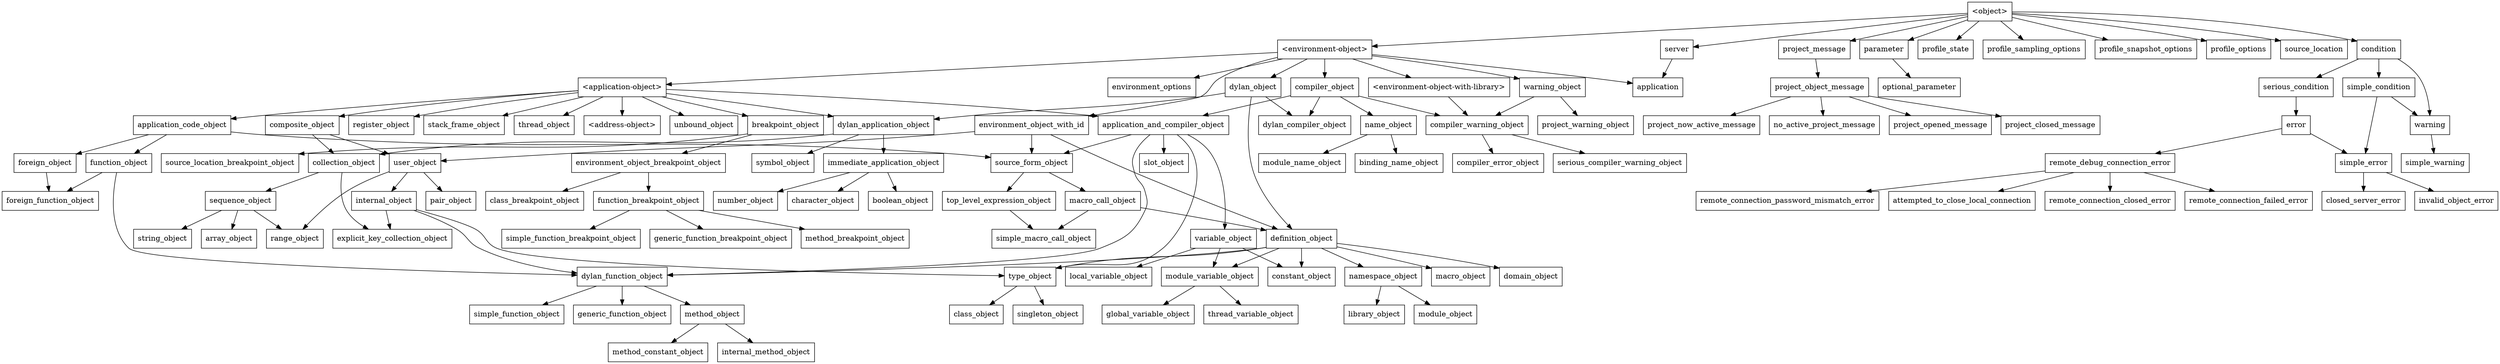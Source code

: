 digraph {
	node [shape="box"]
	//// Environment objects stuff - arrow points from superclass to class
	object [label="<object>"]
	environment_object [label="<environment-object>"]
	object->environment_object
	environment_object->environment_object_with_id
	environment_object_with_library [label="<environment-object-with-library>"]
	environment_object->environment_object_with_library
	application_object [label="<application-object>"]
	address_object [label="<address-object>"]
	application_object->address_object
	application_object->application_and_compiler_object
	compiler_object->application_and_compiler_object
	environment_object->application_object
	application_object->application_code_object
	application_object->unbound_object
	server->application
	environment_object->application
	application_object->breakpoint_object
	breakpoint_object->environment_object_breakpoint_object
	environment_object_breakpoint_object->function_breakpoint_object
	environment_object_breakpoint_object->class_breakpoint_object
	function_breakpoint_object->simple_function_breakpoint_object
	function_breakpoint_object->generic_function_breakpoint_object
	function_breakpoint_object->method_breakpoint_object
	breakpoint_object->source_location_breakpoint_object
	application_code_object->source_form_object
	application_and_compiler_object->source_form_object
	environment_object_with_id->source_form_object
	variable_object->module_variable_object
	definition_object->module_variable_object
	object->project_message
	project_message->project_object_message
	project_object_message->project_opened_message
	project_object_message->project_closed_message
	project_object_message->project_now_active_message
	project_object_message->no_active_project_message
	// more in channels.dylan TODO
	type_object->class_object
	compiler_object->compiler_warning_object
	environment_object_with_library->compiler_warning_object
	warning_object->compiler_warning_object
	warning_object->project_warning_object
	compiler_warning_object->serious_compiler_warning_object
	compiler_warning_object->compiler_error_object
	variable_object->constant_object
	definition_object->constant_object
	definition_object->domain_object
	immediate_application_object->character_object
	dylan_application_object->symbol_object
	dylan_application_object->immediate_application_object
	dylan_object->dylan_compiler_object
	compiler_object->dylan_compiler_object
	immediate_application_object->boolean_object
	immediate_application_object->number_object
	composite_object->collection_object
	dylan_application_object->collection_object
	application_object->composite_object
	collection_object->sequence_object
	sequence_object->string_object
	internal_object->explicit_key_collection_object
	collection_object->explicit_key_collection_object
	user_object->range_object
	sequence_object->range_object
	sequence_object->array_object
	user_object->pair_object
	environment_object->environment_options
	application_code_object->foreign_object
	application_code_object->function_object
	internal_object->dylan_function_object
	function_object->dylan_function_object
	definition_object->dylan_function_object
	application_and_compiler_object->dylan_function_object
	dylan_function_object->generic_function_object
	
	dylan_function_object->method_object
	method_object->method_constant_object
	method_object->internal_method_object
	dylan_function_object->simple_function_object
	function_object->foreign_function_object
	foreign_object->foreign_function_object
	object->parameter
	parameter->optional_parameter
	namespace_object->library_object
	variable_object->local_variable_object
	error->remote_debug_connection_error
	remote_debug_connection_error->remote_connection_closed_error
	remote_debug_connection_error->remote_connection_failed_error
	remote_debug_connection_error->remote_connection_password_mismatch_error
	remote_debug_connection_error->attempted_to_close_local_connection
	definition_object->macro_object
	namespace_object->module_object
	compiler_object->name_object
	name_object->module_name_object
	name_object->binding_name_object
	definition_object->namespace_object
	object->profile_state
	object->profile_sampling_options
	object->profile_snapshot_options
	object->profile_options
	application_object->register_object
	application_and_compiler_object->slot_object
	source_form_object->top_level_expression_object
	source_form_object->macro_call_object
	top_level_expression_object->simple_macro_call_object
	macro_call_object->simple_macro_call_object
	object->source_location
	application_object->stack_frame_object
	application_object->thread_object
	internal_object->type_object
	definition_object->type_object
	application_and_compiler_object->type_object
	type_object->singleton_object
	composite_object->user_object
	environment_object_with_id->user_object
	user_object->internal_object
	module_variable_object->global_variable_object
	module_variable_object->thread_variable_object
	object->server
	simple_error->closed_server_error
	simple_error->invalid_object_error
	condition->serious_condition
	serious_condition->error
	error->simple_error
	simple_condition->simple_error
	condition->warning
	warning->simple_warning
	simple_condition->warning
	object->condition
	condition->simple_condition
	application_and_compiler_object->variable_object
	macro_call_object->definition_object
	dylan_object->definition_object
	environment_object_with_id->definition_object
	environment_object->compiler_object
	dylan_object->dylan_application_object
	application_object->dylan_application_object
	environment_object->dylan_object
	environment_object->warning_object
}

